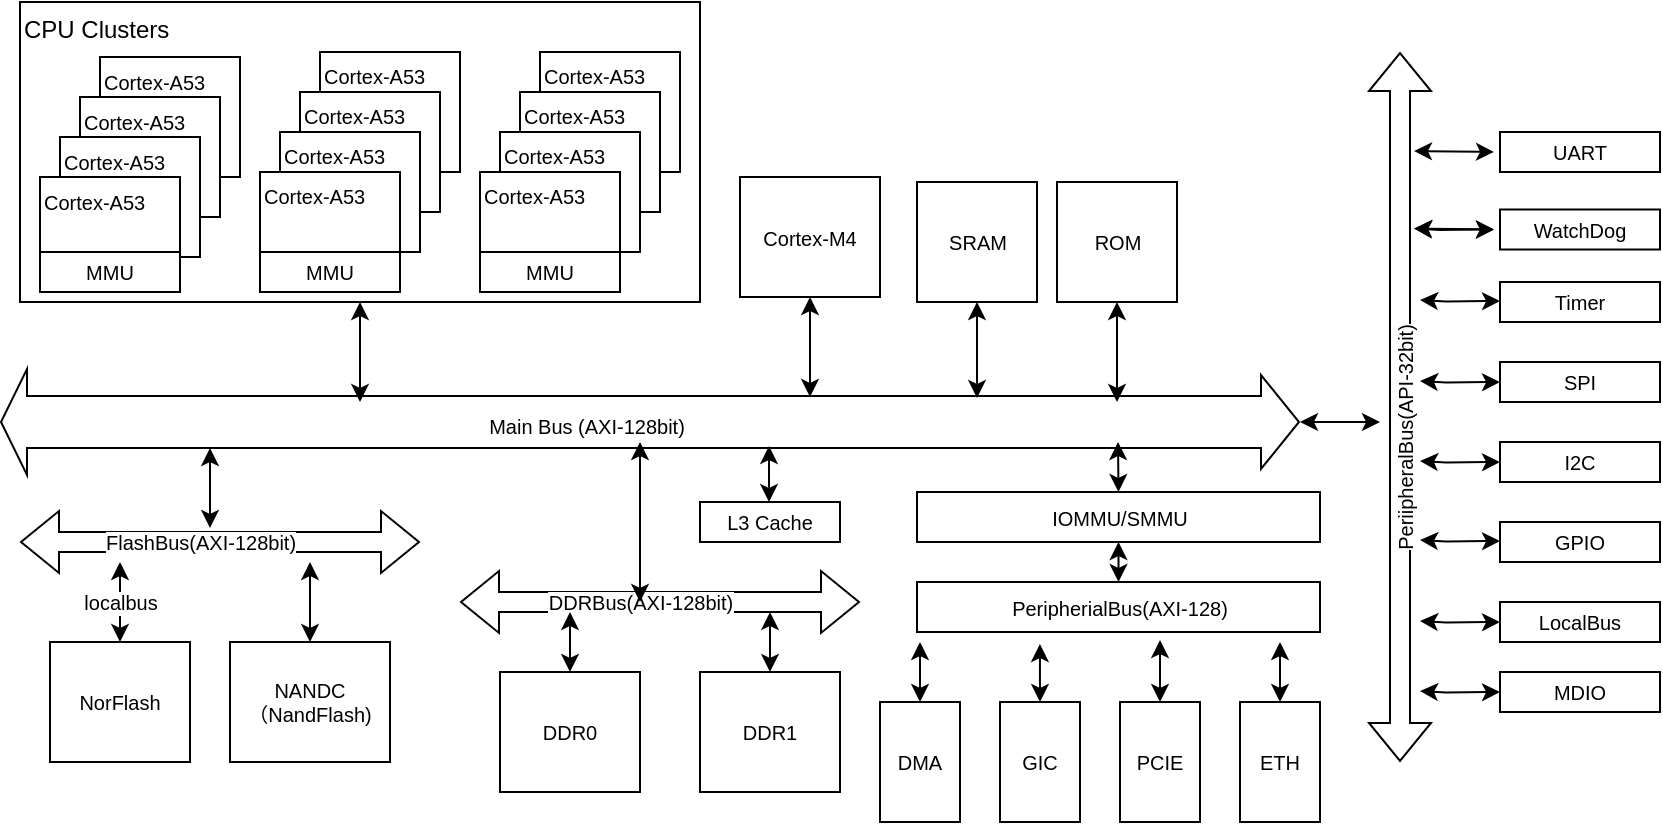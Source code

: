 <mxfile version="16.6.1" type="github">
  <diagram id="RcyMune0KPW6Q-b5uWD_" name="Page-1">
    <mxGraphModel dx="1422" dy="849" grid="1" gridSize="10" guides="1" tooltips="1" connect="1" arrows="1" fold="1" page="1" pageScale="1" pageWidth="827" pageHeight="1169" math="0" shadow="0">
      <root>
        <mxCell id="0" />
        <mxCell id="1" parent="0" />
        <mxCell id="PgHBNwZBbpcAS7DVFFbe-2" value="CPU Clusters" style="rounded=0;whiteSpace=wrap;html=1;align=left;verticalAlign=top;" parent="1" vertex="1">
          <mxGeometry x="120" y="100" width="340" height="150" as="geometry" />
        </mxCell>
        <mxCell id="PgHBNwZBbpcAS7DVFFbe-3" value="&lt;font style=&quot;font-size: 10px&quot;&gt;Cortex-A53&lt;/font&gt;" style="rounded=0;whiteSpace=wrap;html=1;align=left;verticalAlign=top;fontSize=9;" parent="1" vertex="1">
          <mxGeometry x="160" y="127.5" width="70" height="60" as="geometry" />
        </mxCell>
        <mxCell id="PgHBNwZBbpcAS7DVFFbe-5" value="&lt;font style=&quot;font-size: 10px&quot;&gt;Cortex-A53&lt;/font&gt;" style="rounded=0;whiteSpace=wrap;html=1;align=left;verticalAlign=top;fontSize=9;" parent="1" vertex="1">
          <mxGeometry x="150" y="147.5" width="70" height="60" as="geometry" />
        </mxCell>
        <mxCell id="PgHBNwZBbpcAS7DVFFbe-6" value="&lt;font style=&quot;font-size: 10px&quot;&gt;Cortex-A53&lt;/font&gt;" style="rounded=0;whiteSpace=wrap;html=1;align=left;verticalAlign=top;fontSize=9;" parent="1" vertex="1">
          <mxGeometry x="140" y="167.5" width="70" height="60" as="geometry" />
        </mxCell>
        <mxCell id="PgHBNwZBbpcAS7DVFFbe-7" value="&lt;font style=&quot;font-size: 10px&quot;&gt;Cortex-A53&lt;/font&gt;" style="rounded=0;whiteSpace=wrap;html=1;align=left;verticalAlign=top;fontSize=9;" parent="1" vertex="1">
          <mxGeometry x="130" y="187.5" width="70" height="52.5" as="geometry" />
        </mxCell>
        <mxCell id="PgHBNwZBbpcAS7DVFFbe-8" value="&lt;font style=&quot;font-size: 10px&quot;&gt;Cortex-A53&lt;/font&gt;" style="rounded=0;whiteSpace=wrap;html=1;align=left;verticalAlign=top;fontSize=9;" parent="1" vertex="1">
          <mxGeometry x="270" y="125" width="70" height="60" as="geometry" />
        </mxCell>
        <mxCell id="PgHBNwZBbpcAS7DVFFbe-9" value="&lt;font style=&quot;font-size: 10px&quot;&gt;Cortex-A53&lt;/font&gt;" style="rounded=0;whiteSpace=wrap;html=1;align=left;verticalAlign=top;fontSize=9;" parent="1" vertex="1">
          <mxGeometry x="260" y="145" width="70" height="60" as="geometry" />
        </mxCell>
        <mxCell id="PgHBNwZBbpcAS7DVFFbe-10" value="&lt;font style=&quot;font-size: 10px&quot;&gt;Cortex-A53&lt;/font&gt;" style="rounded=0;whiteSpace=wrap;html=1;align=left;verticalAlign=top;fontSize=9;" parent="1" vertex="1">
          <mxGeometry x="250" y="165" width="70" height="60" as="geometry" />
        </mxCell>
        <mxCell id="PgHBNwZBbpcAS7DVFFbe-11" value="&lt;font style=&quot;font-size: 10px&quot;&gt;Cortex-A53&lt;/font&gt;" style="rounded=0;whiteSpace=wrap;html=1;align=left;verticalAlign=top;fontSize=9;" parent="1" vertex="1">
          <mxGeometry x="240" y="185" width="70" height="60" as="geometry" />
        </mxCell>
        <mxCell id="PgHBNwZBbpcAS7DVFFbe-12" value="&lt;font style=&quot;font-size: 10px&quot;&gt;Cortex-A53&lt;/font&gt;" style="rounded=0;whiteSpace=wrap;html=1;align=left;verticalAlign=top;fontSize=9;" parent="1" vertex="1">
          <mxGeometry x="380" y="125" width="70" height="60" as="geometry" />
        </mxCell>
        <mxCell id="PgHBNwZBbpcAS7DVFFbe-13" value="&lt;font style=&quot;font-size: 10px&quot;&gt;Cortex-A53&lt;/font&gt;" style="rounded=0;whiteSpace=wrap;html=1;align=left;verticalAlign=top;fontSize=9;" parent="1" vertex="1">
          <mxGeometry x="370" y="145" width="70" height="60" as="geometry" />
        </mxCell>
        <mxCell id="PgHBNwZBbpcAS7DVFFbe-14" value="&lt;font style=&quot;font-size: 10px&quot;&gt;Cortex-A53&lt;/font&gt;" style="rounded=0;whiteSpace=wrap;html=1;align=left;verticalAlign=top;fontSize=9;" parent="1" vertex="1">
          <mxGeometry x="360" y="165" width="70" height="60" as="geometry" />
        </mxCell>
        <mxCell id="PgHBNwZBbpcAS7DVFFbe-15" value="&lt;font style=&quot;font-size: 10px&quot;&gt;Cortex-A53&lt;/font&gt;" style="rounded=0;whiteSpace=wrap;html=1;align=left;verticalAlign=top;fontSize=9;" parent="1" vertex="1">
          <mxGeometry x="350" y="185" width="70" height="60" as="geometry" />
        </mxCell>
        <mxCell id="PgHBNwZBbpcAS7DVFFbe-16" value="GIC" style="rounded=0;whiteSpace=wrap;html=1;fontSize=10;" parent="1" vertex="1">
          <mxGeometry x="610" y="450" width="40" height="60" as="geometry" />
        </mxCell>
        <mxCell id="PgHBNwZBbpcAS7DVFFbe-17" value="" style="shape=flexArrow;endArrow=classic;startArrow=classic;html=1;rounded=0;fontSize=10;startWidth=26;startSize=4;width=26;" parent="1" edge="1">
          <mxGeometry width="100" height="100" relative="1" as="geometry">
            <mxPoint x="110" y="310" as="sourcePoint" />
            <mxPoint x="760" y="310" as="targetPoint" />
          </mxGeometry>
        </mxCell>
        <mxCell id="PgHBNwZBbpcAS7DVFFbe-18" value="Main Bus (AXI-128bit)" style="edgeLabel;html=1;align=center;verticalAlign=middle;resizable=0;points=[];fontSize=10;" parent="PgHBNwZBbpcAS7DVFFbe-17" vertex="1" connectable="0">
          <mxGeometry x="-0.099" y="-2" relative="1" as="geometry">
            <mxPoint as="offset" />
          </mxGeometry>
        </mxCell>
        <mxCell id="PgHBNwZBbpcAS7DVFFbe-21" value="SRAM" style="rounded=0;whiteSpace=wrap;html=1;fontSize=10;" parent="1" vertex="1">
          <mxGeometry x="568.5" y="190" width="60" height="60" as="geometry" />
        </mxCell>
        <mxCell id="PgHBNwZBbpcAS7DVFFbe-23" value="NorFlash" style="rounded=0;whiteSpace=wrap;html=1;fontSize=10;" parent="1" vertex="1">
          <mxGeometry x="135" y="420" width="70" height="60" as="geometry" />
        </mxCell>
        <mxCell id="PgHBNwZBbpcAS7DVFFbe-24" value="DDR0" style="rounded=0;whiteSpace=wrap;html=1;fontSize=10;" parent="1" vertex="1">
          <mxGeometry x="360" y="435" width="70" height="60" as="geometry" />
        </mxCell>
        <mxCell id="PgHBNwZBbpcAS7DVFFbe-28" value="" style="shape=flexArrow;endArrow=classic;startArrow=classic;html=1;rounded=0;fontSize=10;" parent="1" edge="1">
          <mxGeometry width="100" height="100" relative="1" as="geometry">
            <mxPoint x="120" y="370" as="sourcePoint" />
            <mxPoint x="320" y="370" as="targetPoint" />
          </mxGeometry>
        </mxCell>
        <mxCell id="PgHBNwZBbpcAS7DVFFbe-29" value="FlashBus(AXI-128bit)" style="edgeLabel;html=1;align=center;verticalAlign=middle;resizable=0;points=[];fontSize=10;" parent="PgHBNwZBbpcAS7DVFFbe-28" vertex="1" connectable="0">
          <mxGeometry x="-0.099" y="-2" relative="1" as="geometry">
            <mxPoint y="-2" as="offset" />
          </mxGeometry>
        </mxCell>
        <mxCell id="PgHBNwZBbpcAS7DVFFbe-30" value="NANDC&lt;br&gt;（NandFlash)" style="rounded=0;whiteSpace=wrap;html=1;fontSize=10;" parent="1" vertex="1">
          <mxGeometry x="225" y="420" width="80" height="60" as="geometry" />
        </mxCell>
        <mxCell id="PgHBNwZBbpcAS7DVFFbe-34" value="DMA" style="rounded=0;whiteSpace=wrap;html=1;fontSize=10;" parent="1" vertex="1">
          <mxGeometry x="550" y="450" width="40" height="60" as="geometry" />
        </mxCell>
        <mxCell id="PgHBNwZBbpcAS7DVFFbe-35" value="" style="shape=flexArrow;endArrow=classic;startArrow=classic;html=1;rounded=0;fontSize=10;" parent="1" edge="1">
          <mxGeometry width="100" height="100" relative="1" as="geometry">
            <mxPoint x="340" y="400" as="sourcePoint" />
            <mxPoint x="540" y="400" as="targetPoint" />
          </mxGeometry>
        </mxCell>
        <mxCell id="PgHBNwZBbpcAS7DVFFbe-36" value="DDRBus(AXI-128bit)" style="edgeLabel;html=1;align=center;verticalAlign=middle;resizable=0;points=[];fontSize=10;" parent="PgHBNwZBbpcAS7DVFFbe-35" vertex="1" connectable="0">
          <mxGeometry x="-0.099" y="-2" relative="1" as="geometry">
            <mxPoint y="-2" as="offset" />
          </mxGeometry>
        </mxCell>
        <mxCell id="PgHBNwZBbpcAS7DVFFbe-37" value="MMU" style="rounded=0;whiteSpace=wrap;html=1;fontSize=10;" parent="1" vertex="1">
          <mxGeometry x="130" y="225" width="70" height="20" as="geometry" />
        </mxCell>
        <mxCell id="PgHBNwZBbpcAS7DVFFbe-39" value="MMU" style="rounded=0;whiteSpace=wrap;html=1;fontSize=10;" parent="1" vertex="1">
          <mxGeometry x="240" y="225" width="70" height="20" as="geometry" />
        </mxCell>
        <mxCell id="PgHBNwZBbpcAS7DVFFbe-40" value="MMU" style="rounded=0;whiteSpace=wrap;html=1;fontSize=10;" parent="1" vertex="1">
          <mxGeometry x="350" y="225" width="70" height="20" as="geometry" />
        </mxCell>
        <mxCell id="PgHBNwZBbpcAS7DVFFbe-41" value="IOMMU/SMMU" style="rounded=0;whiteSpace=wrap;html=1;fontSize=10;" parent="1" vertex="1">
          <mxGeometry x="568.5" y="345" width="201.5" height="25" as="geometry" />
        </mxCell>
        <mxCell id="PgHBNwZBbpcAS7DVFFbe-43" value="" style="endArrow=classic;startArrow=classic;html=1;rounded=0;fontSize=10;exitX=0.5;exitY=0;exitDx=0;exitDy=0;" parent="1" source="PgHBNwZBbpcAS7DVFFbe-34" edge="1">
          <mxGeometry width="50" height="50" relative="1" as="geometry">
            <mxPoint x="595" y="580" as="sourcePoint" />
            <mxPoint x="570" y="420" as="targetPoint" />
          </mxGeometry>
        </mxCell>
        <mxCell id="PgHBNwZBbpcAS7DVFFbe-44" value="" style="endArrow=classic;startArrow=classic;html=1;rounded=0;fontSize=10;entryX=0.5;entryY=0;entryDx=0;entryDy=0;" parent="1" target="PgHBNwZBbpcAS7DVFFbe-41" edge="1">
          <mxGeometry width="50" height="50" relative="1" as="geometry">
            <mxPoint x="669" y="320" as="sourcePoint" />
            <mxPoint x="725" y="177.5" as="targetPoint" />
          </mxGeometry>
        </mxCell>
        <mxCell id="PgHBNwZBbpcAS7DVFFbe-45" value="PCIE" style="rounded=0;whiteSpace=wrap;html=1;fontSize=10;" parent="1" vertex="1">
          <mxGeometry x="670" y="450" width="40" height="60" as="geometry" />
        </mxCell>
        <mxCell id="PgHBNwZBbpcAS7DVFFbe-46" value="" style="endArrow=classic;startArrow=classic;html=1;rounded=0;fontSize=10;exitX=0.603;exitY=1.16;exitDx=0;exitDy=0;exitPerimeter=0;entryX=0.5;entryY=0;entryDx=0;entryDy=0;" parent="1" source="eENaSCImMUnpKISfcuRZ-4" edge="1" target="PgHBNwZBbpcAS7DVFFbe-45">
          <mxGeometry width="50" height="50" relative="1" as="geometry">
            <mxPoint x="686.475" y="420" as="sourcePoint" />
            <mxPoint x="685" y="475" as="targetPoint" />
          </mxGeometry>
        </mxCell>
        <mxCell id="PgHBNwZBbpcAS7DVFFbe-47" value="" style="endArrow=classic;startArrow=classic;html=1;rounded=0;fontSize=10;entryX=0.5;entryY=1;entryDx=0;entryDy=0;" parent="1" target="PgHBNwZBbpcAS7DVFFbe-21" edge="1">
          <mxGeometry width="50" height="50" relative="1" as="geometry">
            <mxPoint x="598.5" y="298" as="sourcePoint" />
            <mxPoint x="787" y="257.5" as="targetPoint" />
          </mxGeometry>
        </mxCell>
        <mxCell id="PgHBNwZBbpcAS7DVFFbe-48" value="" style="endArrow=classic;startArrow=classic;html=1;rounded=0;fontSize=10;exitX=0.305;exitY=1.24;exitDx=0;exitDy=0;entryX=0.5;entryY=0;entryDx=0;entryDy=0;exitPerimeter=0;" parent="1" target="PgHBNwZBbpcAS7DVFFbe-16" edge="1" source="eENaSCImMUnpKISfcuRZ-4">
          <mxGeometry width="50" height="50" relative="1" as="geometry">
            <mxPoint x="634.566" y="425" as="sourcePoint" />
            <mxPoint x="633" y="565" as="targetPoint" />
          </mxGeometry>
        </mxCell>
        <mxCell id="PgHBNwZBbpcAS7DVFFbe-49" value="" style="endArrow=classic;startArrow=classic;html=1;rounded=0;fontSize=10;entryX=0.5;entryY=1;entryDx=0;entryDy=0;" parent="1" target="PgHBNwZBbpcAS7DVFFbe-2" edge="1">
          <mxGeometry width="50" height="50" relative="1" as="geometry">
            <mxPoint x="290" y="300" as="sourcePoint" />
            <mxPoint x="555" y="260" as="targetPoint" />
          </mxGeometry>
        </mxCell>
        <mxCell id="PgHBNwZBbpcAS7DVFFbe-50" value="" style="endArrow=classic;startArrow=classic;html=1;rounded=0;fontSize=10;" parent="1" edge="1">
          <mxGeometry width="50" height="50" relative="1" as="geometry">
            <mxPoint x="215" y="363" as="sourcePoint" />
            <mxPoint x="215" y="323" as="targetPoint" />
          </mxGeometry>
        </mxCell>
        <mxCell id="PgHBNwZBbpcAS7DVFFbe-51" value="localbus" style="endArrow=classic;startArrow=classic;html=1;rounded=0;fontSize=10;" parent="1" edge="1">
          <mxGeometry width="50" height="50" relative="1" as="geometry">
            <mxPoint x="170" y="420" as="sourcePoint" />
            <mxPoint x="170" y="380" as="targetPoint" />
          </mxGeometry>
        </mxCell>
        <mxCell id="PgHBNwZBbpcAS7DVFFbe-52" value="" style="endArrow=classic;startArrow=classic;html=1;rounded=0;fontSize=10;" parent="1" edge="1">
          <mxGeometry width="50" height="50" relative="1" as="geometry">
            <mxPoint x="265" y="420" as="sourcePoint" />
            <mxPoint x="265" y="380" as="targetPoint" />
          </mxGeometry>
        </mxCell>
        <mxCell id="PgHBNwZBbpcAS7DVFFbe-53" value="DDR1" style="rounded=0;whiteSpace=wrap;html=1;fontSize=10;" parent="1" vertex="1">
          <mxGeometry x="460" y="435" width="70" height="60" as="geometry" />
        </mxCell>
        <mxCell id="PgHBNwZBbpcAS7DVFFbe-54" value="" style="endArrow=classic;startArrow=classic;html=1;rounded=0;fontSize=10;" parent="1" edge="1">
          <mxGeometry width="50" height="50" relative="1" as="geometry">
            <mxPoint x="494.5" y="350" as="sourcePoint" />
            <mxPoint x="494.5" y="322" as="targetPoint" />
          </mxGeometry>
        </mxCell>
        <mxCell id="PgHBNwZBbpcAS7DVFFbe-55" value="" style="endArrow=classic;startArrow=classic;html=1;rounded=0;fontSize=10;exitX=0.5;exitY=0;exitDx=0;exitDy=0;" parent="1" source="PgHBNwZBbpcAS7DVFFbe-24" edge="1">
          <mxGeometry width="50" height="50" relative="1" as="geometry">
            <mxPoint x="440" y="385" as="sourcePoint" />
            <mxPoint x="395" y="405" as="targetPoint" />
          </mxGeometry>
        </mxCell>
        <mxCell id="PgHBNwZBbpcAS7DVFFbe-56" value="" style="endArrow=classic;startArrow=classic;html=1;rounded=0;fontSize=10;exitX=0.5;exitY=0;exitDx=0;exitDy=0;" parent="1" source="PgHBNwZBbpcAS7DVFFbe-53" edge="1">
          <mxGeometry width="50" height="50" relative="1" as="geometry">
            <mxPoint x="405" y="445" as="sourcePoint" />
            <mxPoint x="495" y="405" as="targetPoint" />
          </mxGeometry>
        </mxCell>
        <mxCell id="PgHBNwZBbpcAS7DVFFbe-57" value="" style="shape=flexArrow;endArrow=classic;startArrow=classic;html=1;rounded=0;fontSize=10;" parent="1" edge="1">
          <mxGeometry width="100" height="100" relative="1" as="geometry">
            <mxPoint x="810" y="480" as="sourcePoint" />
            <mxPoint x="810" y="125" as="targetPoint" />
          </mxGeometry>
        </mxCell>
        <mxCell id="PgHBNwZBbpcAS7DVFFbe-58" value="PeriipheralBus(API-32bit)" style="edgeLabel;html=1;align=center;verticalAlign=middle;resizable=0;points=[];fontSize=10;horizontal=0;" parent="PgHBNwZBbpcAS7DVFFbe-57" vertex="1" connectable="0">
          <mxGeometry x="-0.099" y="-2" relative="1" as="geometry">
            <mxPoint y="-2" as="offset" />
          </mxGeometry>
        </mxCell>
        <mxCell id="PgHBNwZBbpcAS7DVFFbe-59" value="" style="endArrow=classic;startArrow=classic;html=1;rounded=0;fontSize=10;" parent="1" edge="1">
          <mxGeometry width="50" height="50" relative="1" as="geometry">
            <mxPoint x="760" y="310" as="sourcePoint" />
            <mxPoint x="800" y="310" as="targetPoint" />
          </mxGeometry>
        </mxCell>
        <mxCell id="PgHBNwZBbpcAS7DVFFbe-60" value="UART" style="rounded=0;whiteSpace=wrap;html=1;fontSize=10;horizontal=1;" parent="1" vertex="1">
          <mxGeometry x="860" y="165" width="80" height="20" as="geometry" />
        </mxCell>
        <mxCell id="PgHBNwZBbpcAS7DVFFbe-61" value="" style="endArrow=classic;startArrow=classic;html=1;rounded=0;fontSize=10;" parent="1" edge="1">
          <mxGeometry width="50" height="50" relative="1" as="geometry">
            <mxPoint x="817" y="174.5" as="sourcePoint" />
            <mxPoint x="857" y="175" as="targetPoint" />
          </mxGeometry>
        </mxCell>
        <mxCell id="PgHBNwZBbpcAS7DVFFbe-62" value="Cortex-M4" style="rounded=0;whiteSpace=wrap;html=1;fontSize=10;" parent="1" vertex="1">
          <mxGeometry x="480" y="187.5" width="70" height="60" as="geometry" />
        </mxCell>
        <mxCell id="PgHBNwZBbpcAS7DVFFbe-64" value="" style="endArrow=classic;startArrow=classic;html=1;rounded=0;fontSize=10;entryX=0.5;entryY=1;entryDx=0;entryDy=0;" parent="1" target="PgHBNwZBbpcAS7DVFFbe-62" edge="1">
          <mxGeometry width="50" height="50" relative="1" as="geometry">
            <mxPoint x="515" y="297.5" as="sourcePoint" />
            <mxPoint x="665" y="257.5" as="targetPoint" />
          </mxGeometry>
        </mxCell>
        <mxCell id="PgHBNwZBbpcAS7DVFFbe-65" value="WatchDog" style="rounded=0;whiteSpace=wrap;html=1;fontSize=10;horizontal=1;" parent="1" vertex="1">
          <mxGeometry x="860" y="203.75" width="80" height="20" as="geometry" />
        </mxCell>
        <mxCell id="PgHBNwZBbpcAS7DVFFbe-67" value="Timer" style="rounded=0;whiteSpace=wrap;html=1;fontSize=10;horizontal=1;" parent="1" vertex="1">
          <mxGeometry x="860" y="240" width="80" height="20" as="geometry" />
        </mxCell>
        <mxCell id="PgHBNwZBbpcAS7DVFFbe-68" value="SPI" style="rounded=0;whiteSpace=wrap;html=1;fontSize=10;horizontal=1;" parent="1" vertex="1">
          <mxGeometry x="860" y="280" width="80" height="20" as="geometry" />
        </mxCell>
        <mxCell id="PgHBNwZBbpcAS7DVFFbe-69" value="I2C" style="rounded=0;whiteSpace=wrap;html=1;fontSize=10;horizontal=1;" parent="1" vertex="1">
          <mxGeometry x="860" y="320" width="80" height="20" as="geometry" />
        </mxCell>
        <mxCell id="PgHBNwZBbpcAS7DVFFbe-70" value="GPIO" style="rounded=0;whiteSpace=wrap;html=1;fontSize=10;horizontal=1;" parent="1" vertex="1">
          <mxGeometry x="860" y="360" width="80" height="20" as="geometry" />
        </mxCell>
        <mxCell id="PgHBNwZBbpcAS7DVFFbe-71" value="ROM" style="rounded=0;whiteSpace=wrap;html=1;fontSize=10;" parent="1" vertex="1">
          <mxGeometry x="638.5" y="190" width="60" height="60" as="geometry" />
        </mxCell>
        <mxCell id="PgHBNwZBbpcAS7DVFFbe-73" value="" style="endArrow=classic;startArrow=classic;html=1;rounded=0;fontSize=10;entryX=0.5;entryY=1;entryDx=0;entryDy=0;" parent="1" target="PgHBNwZBbpcAS7DVFFbe-71" edge="1">
          <mxGeometry width="50" height="50" relative="1" as="geometry">
            <mxPoint x="668.5" y="300" as="sourcePoint" />
            <mxPoint x="608.5" y="260" as="targetPoint" />
          </mxGeometry>
        </mxCell>
        <mxCell id="eENaSCImMUnpKISfcuRZ-1" value="L3 Cache" style="rounded=0;whiteSpace=wrap;html=1;fontSize=10;" vertex="1" parent="1">
          <mxGeometry x="460" y="350" width="70" height="20" as="geometry" />
        </mxCell>
        <mxCell id="eENaSCImMUnpKISfcuRZ-2" value="" style="endArrow=classic;startArrow=classic;html=1;rounded=0;fontSize=10;" edge="1" parent="1">
          <mxGeometry width="50" height="50" relative="1" as="geometry">
            <mxPoint x="430" y="400" as="sourcePoint" />
            <mxPoint x="430" y="320" as="targetPoint" />
          </mxGeometry>
        </mxCell>
        <mxCell id="eENaSCImMUnpKISfcuRZ-4" value="PeripherialBus(AXI-128)" style="rounded=0;whiteSpace=wrap;html=1;fontSize=10;" vertex="1" parent="1">
          <mxGeometry x="568.5" y="390" width="201.5" height="25" as="geometry" />
        </mxCell>
        <mxCell id="eENaSCImMUnpKISfcuRZ-5" value="" style="endArrow=classic;startArrow=classic;html=1;rounded=0;fontSize=10;entryX=0.5;entryY=0;entryDx=0;entryDy=0;exitX=0.5;exitY=1;exitDx=0;exitDy=0;" edge="1" parent="1" source="PgHBNwZBbpcAS7DVFFbe-41" target="eENaSCImMUnpKISfcuRZ-4">
          <mxGeometry width="50" height="50" relative="1" as="geometry">
            <mxPoint x="640" y="370" as="sourcePoint" />
            <mxPoint x="650" y="358" as="targetPoint" />
          </mxGeometry>
        </mxCell>
        <mxCell id="eENaSCImMUnpKISfcuRZ-6" value="ETH" style="rounded=0;whiteSpace=wrap;html=1;fontSize=10;" vertex="1" parent="1">
          <mxGeometry x="730" y="450" width="40" height="60" as="geometry" />
        </mxCell>
        <mxCell id="eENaSCImMUnpKISfcuRZ-7" value="" style="endArrow=classic;startArrow=classic;html=1;rounded=0;fontSize=10;" edge="1" parent="1" target="eENaSCImMUnpKISfcuRZ-6">
          <mxGeometry width="50" height="50" relative="1" as="geometry">
            <mxPoint x="750" y="420" as="sourcePoint" />
            <mxPoint x="715" y="485" as="targetPoint" />
          </mxGeometry>
        </mxCell>
        <mxCell id="eENaSCImMUnpKISfcuRZ-8" value="" style="endArrow=classic;startArrow=classic;html=1;rounded=0;fontSize=10;" edge="1" parent="1">
          <mxGeometry width="50" height="50" relative="1" as="geometry">
            <mxPoint x="817" y="213.25" as="sourcePoint" />
            <mxPoint x="857" y="213.75" as="targetPoint" />
          </mxGeometry>
        </mxCell>
        <mxCell id="eENaSCImMUnpKISfcuRZ-9" value="" style="endArrow=classic;startArrow=classic;html=1;rounded=0;fontSize=10;" edge="1" parent="1">
          <mxGeometry width="50" height="50" relative="1" as="geometry">
            <mxPoint x="817" y="213.25" as="sourcePoint" />
            <mxPoint x="857" y="213.75" as="targetPoint" />
            <Array as="points">
              <mxPoint x="830" y="214" />
            </Array>
          </mxGeometry>
        </mxCell>
        <mxCell id="eENaSCImMUnpKISfcuRZ-10" value="" style="endArrow=classic;startArrow=classic;html=1;rounded=0;fontSize=10;" edge="1" parent="1">
          <mxGeometry width="50" height="50" relative="1" as="geometry">
            <mxPoint x="820" y="249" as="sourcePoint" />
            <mxPoint x="860" y="249.5" as="targetPoint" />
            <Array as="points">
              <mxPoint x="833" y="249.75" />
            </Array>
          </mxGeometry>
        </mxCell>
        <mxCell id="eENaSCImMUnpKISfcuRZ-11" value="" style="endArrow=classic;startArrow=classic;html=1;rounded=0;fontSize=10;" edge="1" parent="1">
          <mxGeometry width="50" height="50" relative="1" as="geometry">
            <mxPoint x="820" y="289.5" as="sourcePoint" />
            <mxPoint x="860" y="290" as="targetPoint" />
            <Array as="points">
              <mxPoint x="833" y="290.25" />
            </Array>
          </mxGeometry>
        </mxCell>
        <mxCell id="eENaSCImMUnpKISfcuRZ-12" value="" style="endArrow=classic;startArrow=classic;html=1;rounded=0;fontSize=10;" edge="1" parent="1">
          <mxGeometry width="50" height="50" relative="1" as="geometry">
            <mxPoint x="820" y="329.5" as="sourcePoint" />
            <mxPoint x="860" y="330" as="targetPoint" />
            <Array as="points">
              <mxPoint x="833" y="330.25" />
            </Array>
          </mxGeometry>
        </mxCell>
        <mxCell id="eENaSCImMUnpKISfcuRZ-13" value="" style="endArrow=classic;startArrow=classic;html=1;rounded=0;fontSize=10;" edge="1" parent="1">
          <mxGeometry width="50" height="50" relative="1" as="geometry">
            <mxPoint x="820" y="369" as="sourcePoint" />
            <mxPoint x="860" y="369.5" as="targetPoint" />
            <Array as="points">
              <mxPoint x="833" y="369.75" />
            </Array>
          </mxGeometry>
        </mxCell>
        <mxCell id="eENaSCImMUnpKISfcuRZ-14" value="LocalBus" style="rounded=0;whiteSpace=wrap;html=1;fontSize=10;horizontal=1;" vertex="1" parent="1">
          <mxGeometry x="860" y="400" width="80" height="20" as="geometry" />
        </mxCell>
        <mxCell id="eENaSCImMUnpKISfcuRZ-15" value="MDIO" style="rounded=0;whiteSpace=wrap;html=1;fontSize=10;horizontal=1;" vertex="1" parent="1">
          <mxGeometry x="860" y="435" width="80" height="20" as="geometry" />
        </mxCell>
        <mxCell id="eENaSCImMUnpKISfcuRZ-16" value="" style="endArrow=classic;startArrow=classic;html=1;rounded=0;fontSize=10;" edge="1" parent="1">
          <mxGeometry width="50" height="50" relative="1" as="geometry">
            <mxPoint x="820" y="409.5" as="sourcePoint" />
            <mxPoint x="860" y="410" as="targetPoint" />
            <Array as="points">
              <mxPoint x="833" y="410.25" />
            </Array>
          </mxGeometry>
        </mxCell>
        <mxCell id="eENaSCImMUnpKISfcuRZ-17" value="" style="endArrow=classic;startArrow=classic;html=1;rounded=0;fontSize=10;" edge="1" parent="1">
          <mxGeometry width="50" height="50" relative="1" as="geometry">
            <mxPoint x="820" y="444.5" as="sourcePoint" />
            <mxPoint x="860" y="445" as="targetPoint" />
            <Array as="points">
              <mxPoint x="833" y="445.25" />
            </Array>
          </mxGeometry>
        </mxCell>
      </root>
    </mxGraphModel>
  </diagram>
</mxfile>
